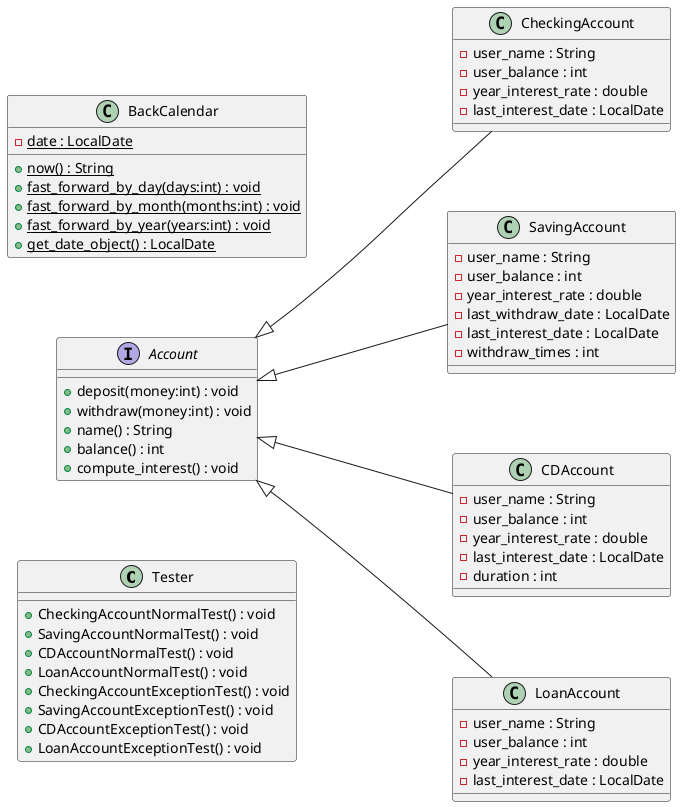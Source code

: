 @startuml Bank

left to right direction
skinparam nodesep 80
skinparam ranksep 140

class Tester {
    +CheckingAccountNormalTest() : void
    +SavingAccountNormalTest() : void
    +CDAccountNormalTest() : void
    +LoanAccountNormalTest() : void
    +CheckingAccountExceptionTest() : void
    +SavingAccountExceptionTest() : void
    +CDAccountExceptionTest() : void
    +LoanAccountExceptionTest() : void
}

interface Account {
    +deposit(money:int) : void
    +withdraw(money:int) : void
    +name() : String
    +balance() : int
    +compute_interest() : void
}

class CheckingAccount extends Account {
    -user_name : String
    -user_balance : int
    -year_interest_rate : double
    -last_interest_date : LocalDate
}

class SavingAccount extends Account {
    -user_name : String
    -user_balance : int
    -year_interest_rate : double
    -last_withdraw_date : LocalDate
    -last_interest_date : LocalDate
    -withdraw_times : int
}

class CDAccount extends Account {
    -user_name : String
    -user_balance : int
    -year_interest_rate : double
    -last_interest_date : LocalDate
    -duration : int
}

class LoanAccount extends Account {
    -user_name : String
    -user_balance : int
    -year_interest_rate : double
    -last_interest_date : LocalDate
}

class BackCalendar {
    -date : LocalDate {static}
    +now() : String {static}
    +fast_forward_by_day(days:int) : void {static}
    +fast_forward_by_month(months:int) : void {static}
    +fast_forward_by_year(years:int) : void {static}
    +get_date_object() : LocalDate {static}
}

@enduml
